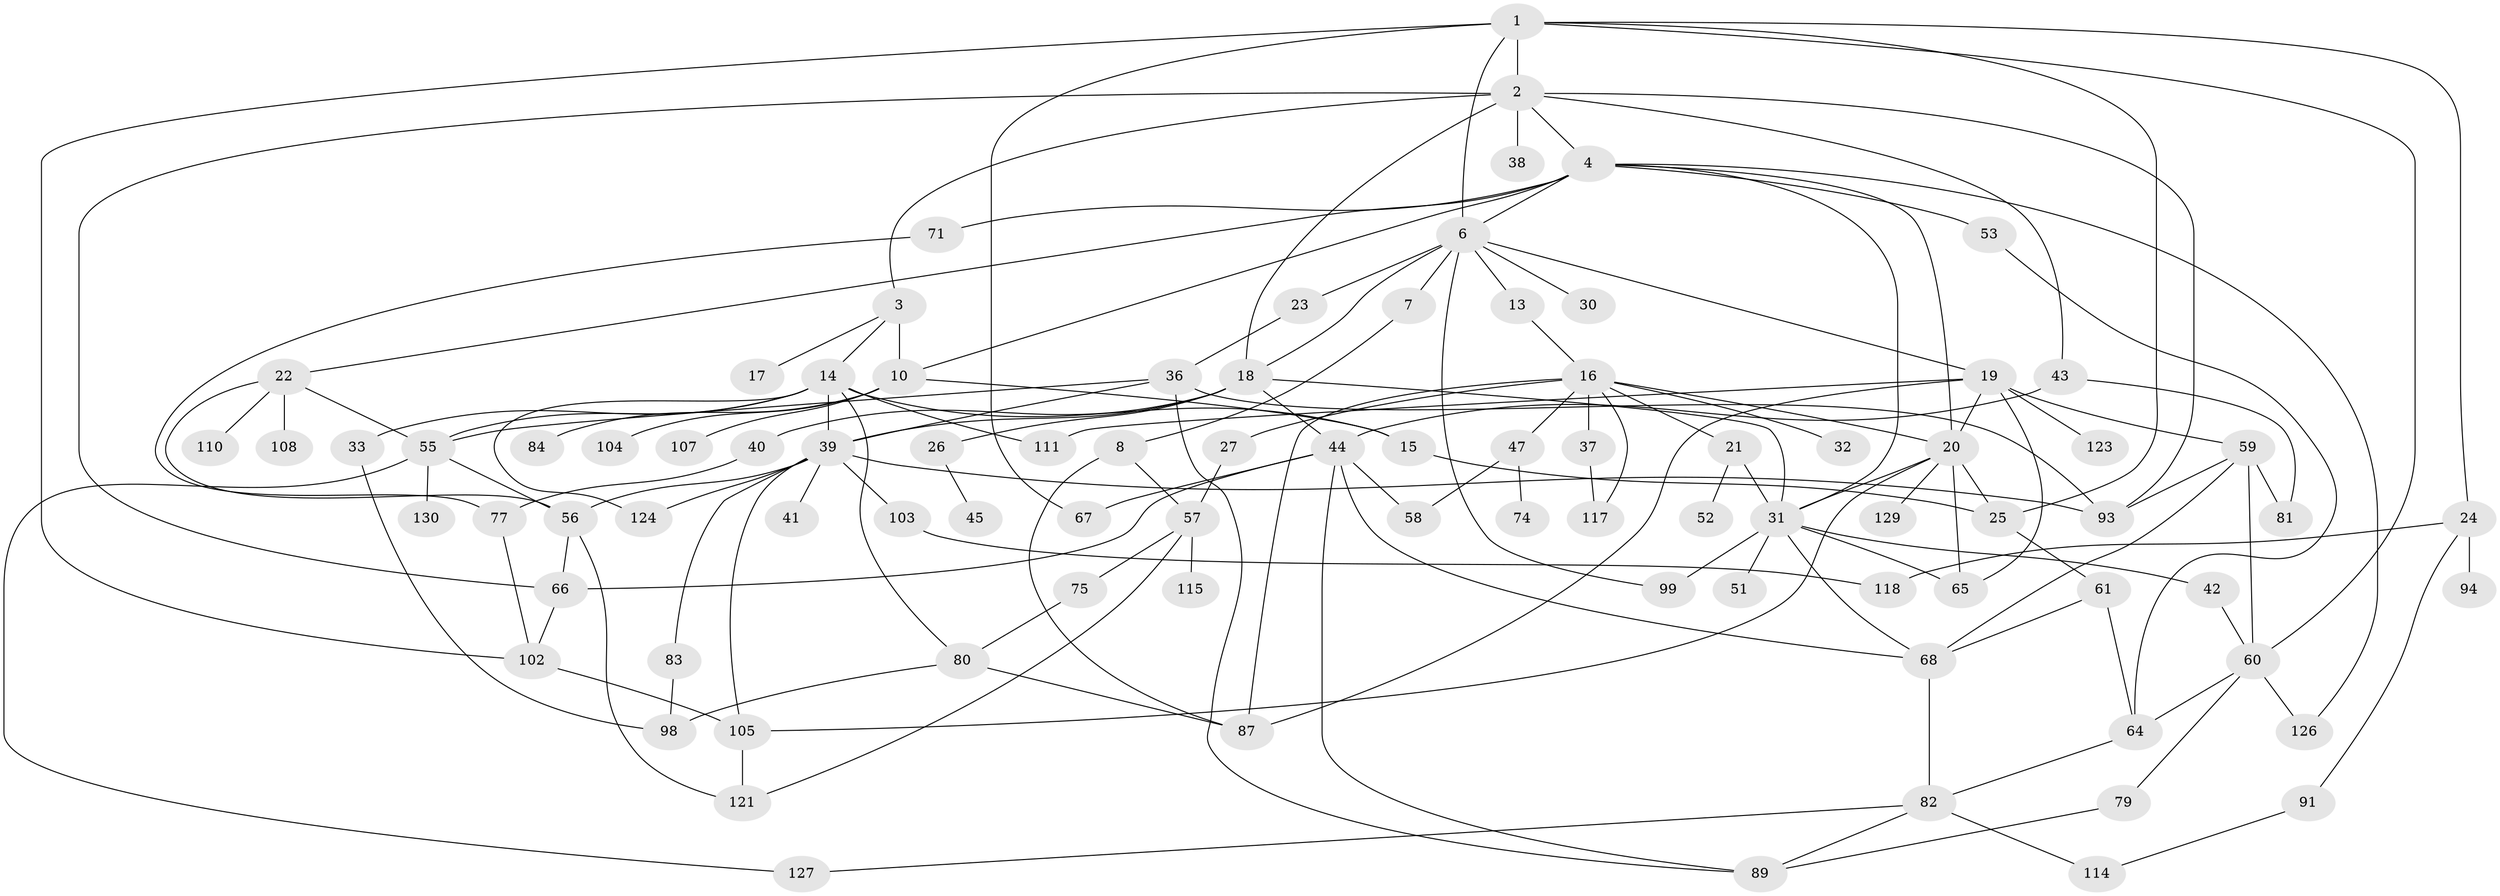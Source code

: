 // original degree distribution, {4: 0.13846153846153847, 8: 0.015384615384615385, 9: 0.015384615384615385, 2: 0.3230769230769231, 3: 0.16923076923076924, 5: 0.1, 6: 0.03076923076923077, 1: 0.19230769230769232, 7: 0.015384615384615385}
// Generated by graph-tools (version 1.1) at 2025/41/03/06/25 10:41:30]
// undirected, 89 vertices, 149 edges
graph export_dot {
graph [start="1"]
  node [color=gray90,style=filled];
  1 [super="+12"];
  2 [super="+5"];
  3;
  4 [super="+11"];
  6 [super="+9"];
  7;
  8 [super="+92"];
  10 [super="+49"];
  13 [super="+50"];
  14 [super="+76"];
  15 [super="+62"];
  16 [super="+34"];
  17 [super="+63"];
  18 [super="+54"];
  19 [super="+28"];
  20 [super="+69"];
  21;
  22 [super="+125"];
  23 [super="+35"];
  24 [super="+29"];
  25 [super="+113"];
  26;
  27;
  30;
  31 [super="+78"];
  32;
  33 [super="+46"];
  36;
  37 [super="+90"];
  38 [super="+48"];
  39 [super="+112"];
  40;
  41;
  42;
  43;
  44 [super="+96"];
  45;
  47 [super="+72"];
  51;
  52;
  53;
  55 [super="+73"];
  56 [super="+85"];
  57 [super="+106"];
  58;
  59 [super="+88"];
  60 [super="+97"];
  61 [super="+120"];
  64 [super="+101"];
  65;
  66 [super="+122"];
  67;
  68 [super="+70"];
  71;
  74;
  75;
  77 [super="+86"];
  79;
  80;
  81;
  82;
  83;
  84;
  87 [super="+128"];
  89 [super="+109"];
  91;
  93 [super="+95"];
  94;
  98 [super="+100"];
  99;
  102 [super="+116"];
  103;
  104;
  105 [super="+119"];
  107;
  108;
  110;
  111;
  114;
  115;
  117;
  118;
  121;
  123;
  124;
  126;
  127;
  129;
  130;
  1 -- 2;
  1 -- 24;
  1 -- 67;
  1 -- 6;
  1 -- 102;
  1 -- 25;
  1 -- 60;
  2 -- 3;
  2 -- 4;
  2 -- 18;
  2 -- 38;
  2 -- 43;
  2 -- 93;
  2 -- 66;
  3 -- 14;
  3 -- 17;
  3 -- 10;
  4 -- 6;
  4 -- 10;
  4 -- 20;
  4 -- 22;
  4 -- 53;
  4 -- 126;
  4 -- 31;
  4 -- 71;
  6 -- 7;
  6 -- 19;
  6 -- 23 [weight=2];
  6 -- 30;
  6 -- 99;
  6 -- 18;
  6 -- 13;
  7 -- 8;
  8 -- 87;
  8 -- 57;
  10 -- 104;
  10 -- 107;
  10 -- 84;
  10 -- 15;
  13 -- 16;
  14 -- 15;
  14 -- 33 [weight=2];
  14 -- 80;
  14 -- 39;
  14 -- 55;
  14 -- 124;
  14 -- 111;
  15 -- 25;
  16 -- 21;
  16 -- 27;
  16 -- 32;
  16 -- 37;
  16 -- 20;
  16 -- 117;
  16 -- 47;
  16 -- 87;
  18 -- 26;
  18 -- 39;
  18 -- 40;
  18 -- 31;
  18 -- 44;
  19 -- 59;
  19 -- 65;
  19 -- 123;
  19 -- 87;
  19 -- 111;
  19 -- 20;
  20 -- 25;
  20 -- 31;
  20 -- 65;
  20 -- 129;
  20 -- 105;
  21 -- 31;
  21 -- 52;
  22 -- 108;
  22 -- 110;
  22 -- 56;
  22 -- 55;
  23 -- 36;
  24 -- 94;
  24 -- 91;
  24 -- 118;
  25 -- 61;
  26 -- 45;
  27 -- 57;
  31 -- 42;
  31 -- 51;
  31 -- 68;
  31 -- 99;
  31 -- 65;
  33 -- 98;
  36 -- 55;
  36 -- 89;
  36 -- 39;
  36 -- 93;
  37 -- 117;
  39 -- 41;
  39 -- 56;
  39 -- 83;
  39 -- 103;
  39 -- 124;
  39 -- 93;
  39 -- 105;
  40 -- 77;
  42 -- 60;
  43 -- 44;
  43 -- 81;
  44 -- 58;
  44 -- 67;
  44 -- 68;
  44 -- 66;
  44 -- 89;
  47 -- 58;
  47 -- 74;
  53 -- 64;
  55 -- 56;
  55 -- 130;
  55 -- 127;
  56 -- 121;
  56 -- 66;
  57 -- 75;
  57 -- 121;
  57 -- 115;
  59 -- 81;
  59 -- 60;
  59 -- 93;
  59 -- 68;
  60 -- 79;
  60 -- 64;
  60 -- 126;
  61 -- 64;
  61 -- 68;
  64 -- 82;
  66 -- 102;
  68 -- 82;
  71 -- 77;
  75 -- 80;
  77 -- 102;
  79 -- 89;
  80 -- 87;
  80 -- 98;
  82 -- 89;
  82 -- 127;
  82 -- 114;
  83 -- 98;
  91 -- 114;
  102 -- 105;
  103 -- 118;
  105 -- 121;
}
